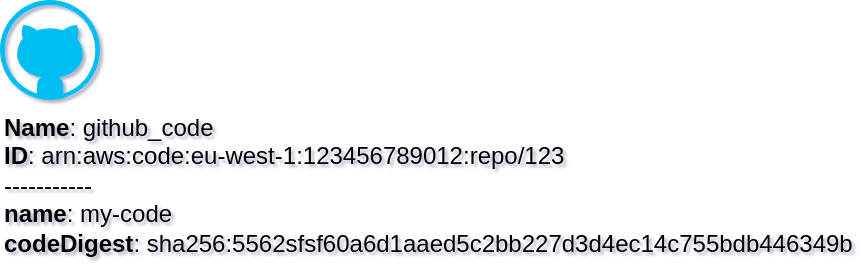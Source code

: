 <mxfile type="MultiCloud">
	<diagram id="diagram_1" name="AWS components">
		<mxGraphModel dx="1015" dy="661" grid="1" gridSize="10" guides="1" tooltips="1" connect="1" arrows="1" fold="1" page="1" pageScale="1" pageWidth="850" pageHeight="1100" math="0" shadow="1">
			<root>
				<mxCell id="0"/>
				<mxCell id="1" parent="0"/>
				<mxCell id="vertex:github_code:arn:aws:code:eu-west-1:123456789012:repo/123" value="&lt;b&gt;Name&lt;/b&gt;: github_code&lt;BR&gt;&lt;b&gt;ID&lt;/b&gt;: arn:aws:code:eu-west-1:123456789012:repo/123&lt;BR&gt;-----------&lt;BR&gt;&lt;b&gt;name&lt;/b&gt;: my-code&lt;BR&gt;&lt;b&gt;codeDigest&lt;/b&gt;: sha256:5562sfsf60a6d1aaed5c2bb227d3d4ec14c755bdb446349b" style="verticalLabelPosition=bottom;html=1;verticalAlign=top;align=left;strokeColor=none;fillColor=#00BEF2;shape=mxgraph.azure.github_code;pointerEvents=1;" parent="1" vertex="1">
					<mxGeometry width="50" height="50" as="geometry"/>
				</mxCell>
			</root>
		</mxGraphModel>
	</diagram>
</mxfile>